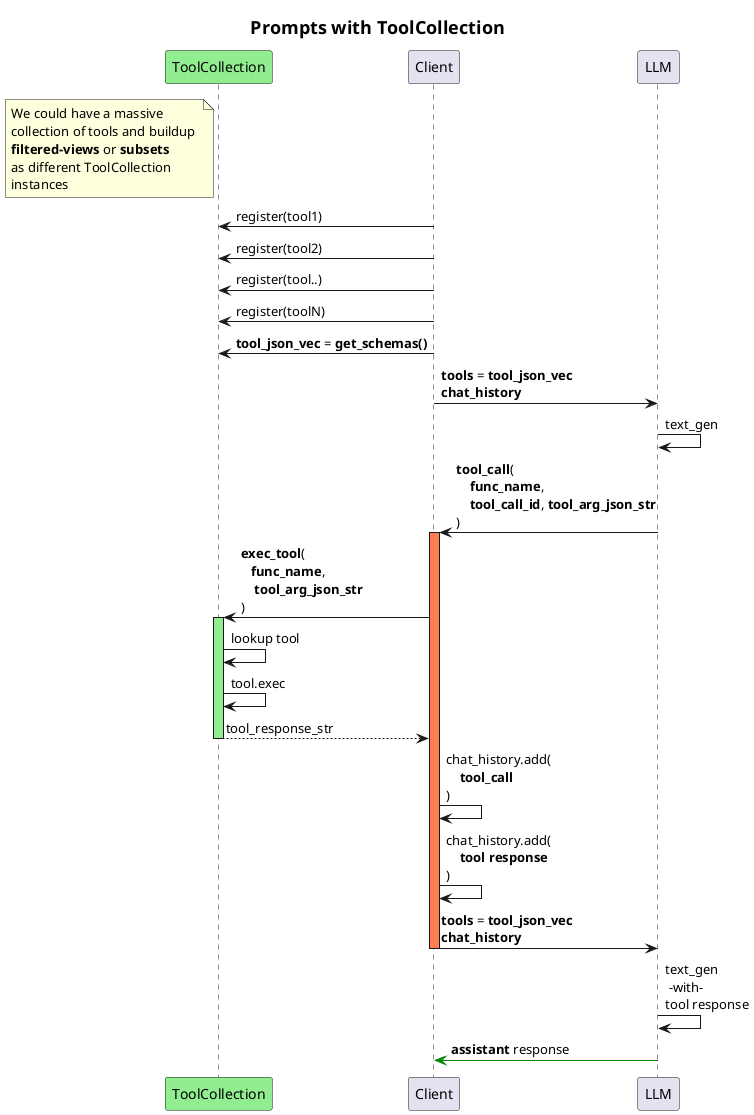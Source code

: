 @startuml
title = Prompts with ToolCollection
participant ToolCollection #lightgreen

note left of ToolCollection
    We could have a massive 
    collection of tools and buildup 
    **filtered-views** or **subsets** 
    as different ToolCollection 
    instances
end note

Client -> ToolCollection : register(tool1)
Client -> ToolCollection : register(tool2)
Client -> ToolCollection : register(tool..)
Client -> ToolCollection : register(toolN)

Client -> ToolCollection : **tool_json_vec** = **get_schemas()**
Client -> LLM  : **tools** = **tool_json_vec**\n**chat_history**
LLM -> LLM     : text_gen

LLM -> Client  :**tool_call**(\n    **func_name**,\n    **tool_call_id**, **tool_arg_json_str**\n)
activate Client #coral

Client -> ToolCollection: **exec_tool**(\n   **func_name**,\n    **tool_arg_json_str**\n)
activate ToolCollection #lightgreen
ToolCollection -> ToolCollection: lookup tool
ToolCollection -> ToolCollection: tool.exec
return tool_response_str

Client -> Client : chat_history.add(\n    **tool_call**\n)
Client -> Client : chat_history.add(\n    **tool response**\n)
Client -> LLM  : **tools** = **tool_json_vec**\n**chat_history**
deactivate Client

LLM -> LLM     : text_gen\n -with- \ntool response
LLM -[#green]> Client  : **assistant** response

@enduml